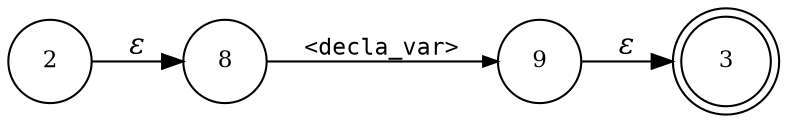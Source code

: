 digraph ATN {
rankdir=LR;
s3[fontsize=11, label="3", shape=doublecircle, fixedsize=true, width=.6];
s2[fontsize=11,label="2", shape=circle, fixedsize=true, width=.55, peripheries=1];
s8[fontsize=11,label="8", shape=circle, fixedsize=true, width=.55, peripheries=1];
s9[fontsize=11,label="9", shape=circle, fixedsize=true, width=.55, peripheries=1];
s2 -> s8 [fontname="Times-Italic", label="&epsilon;"];
s8 -> s9 [fontsize=11, fontname="Courier", arrowsize=.7, label = "<decla_var>", arrowhead = normal];
s9 -> s3 [fontname="Times-Italic", label="&epsilon;"];
}